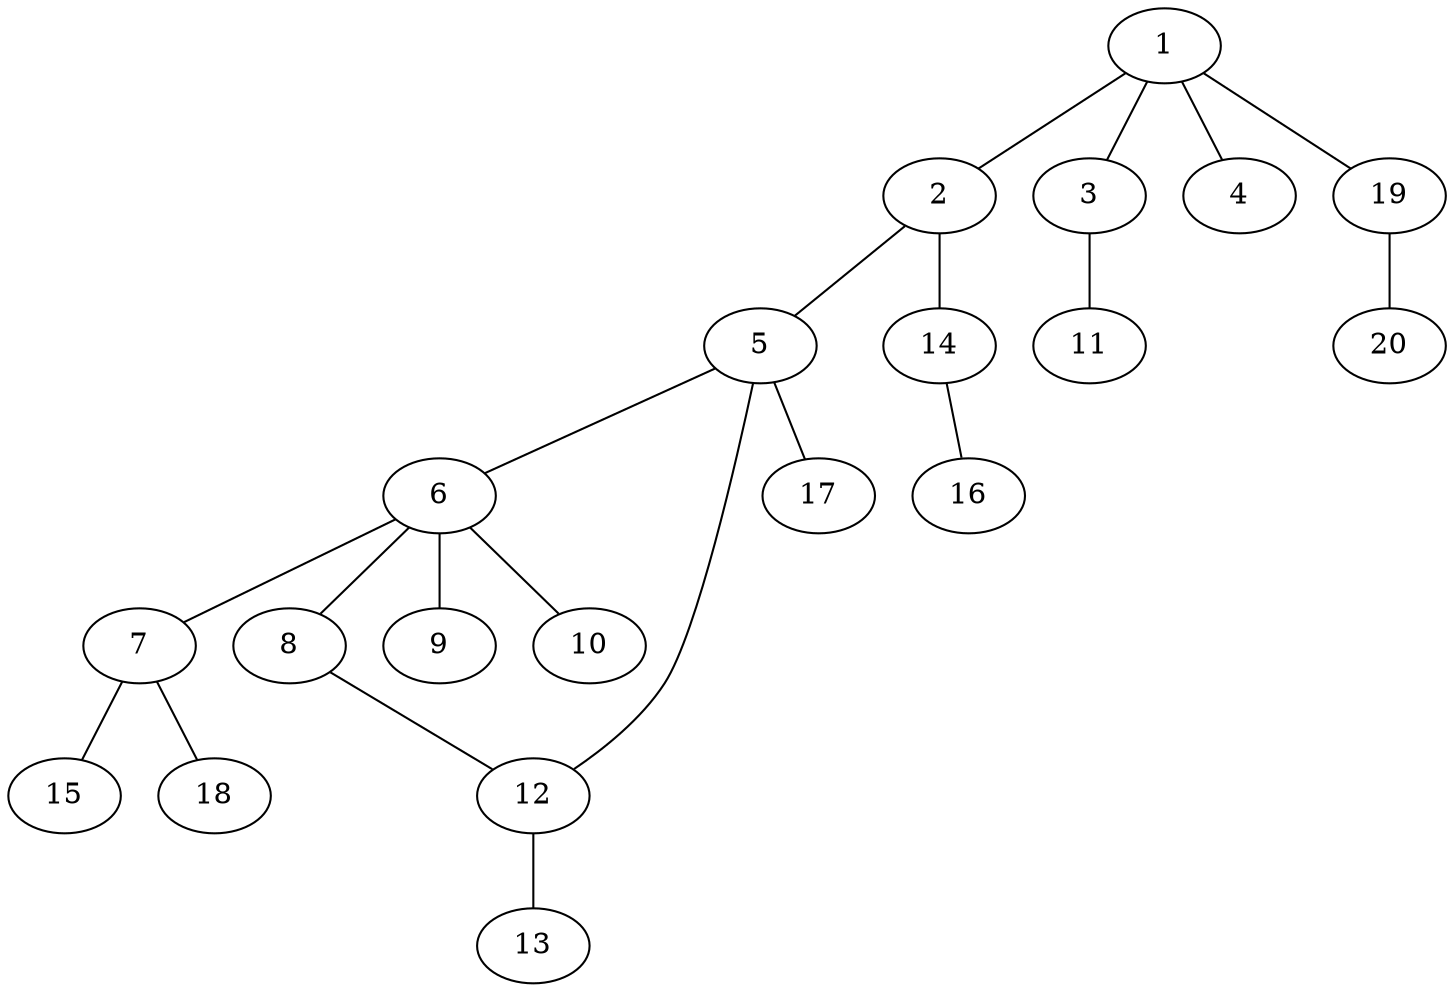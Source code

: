 graph graphname {1--2
1--3
1--4
1--19
2--5
2--14
3--11
5--6
5--12
5--17
6--7
6--8
6--9
6--10
7--15
7--18
8--12
12--13
14--16
19--20
}